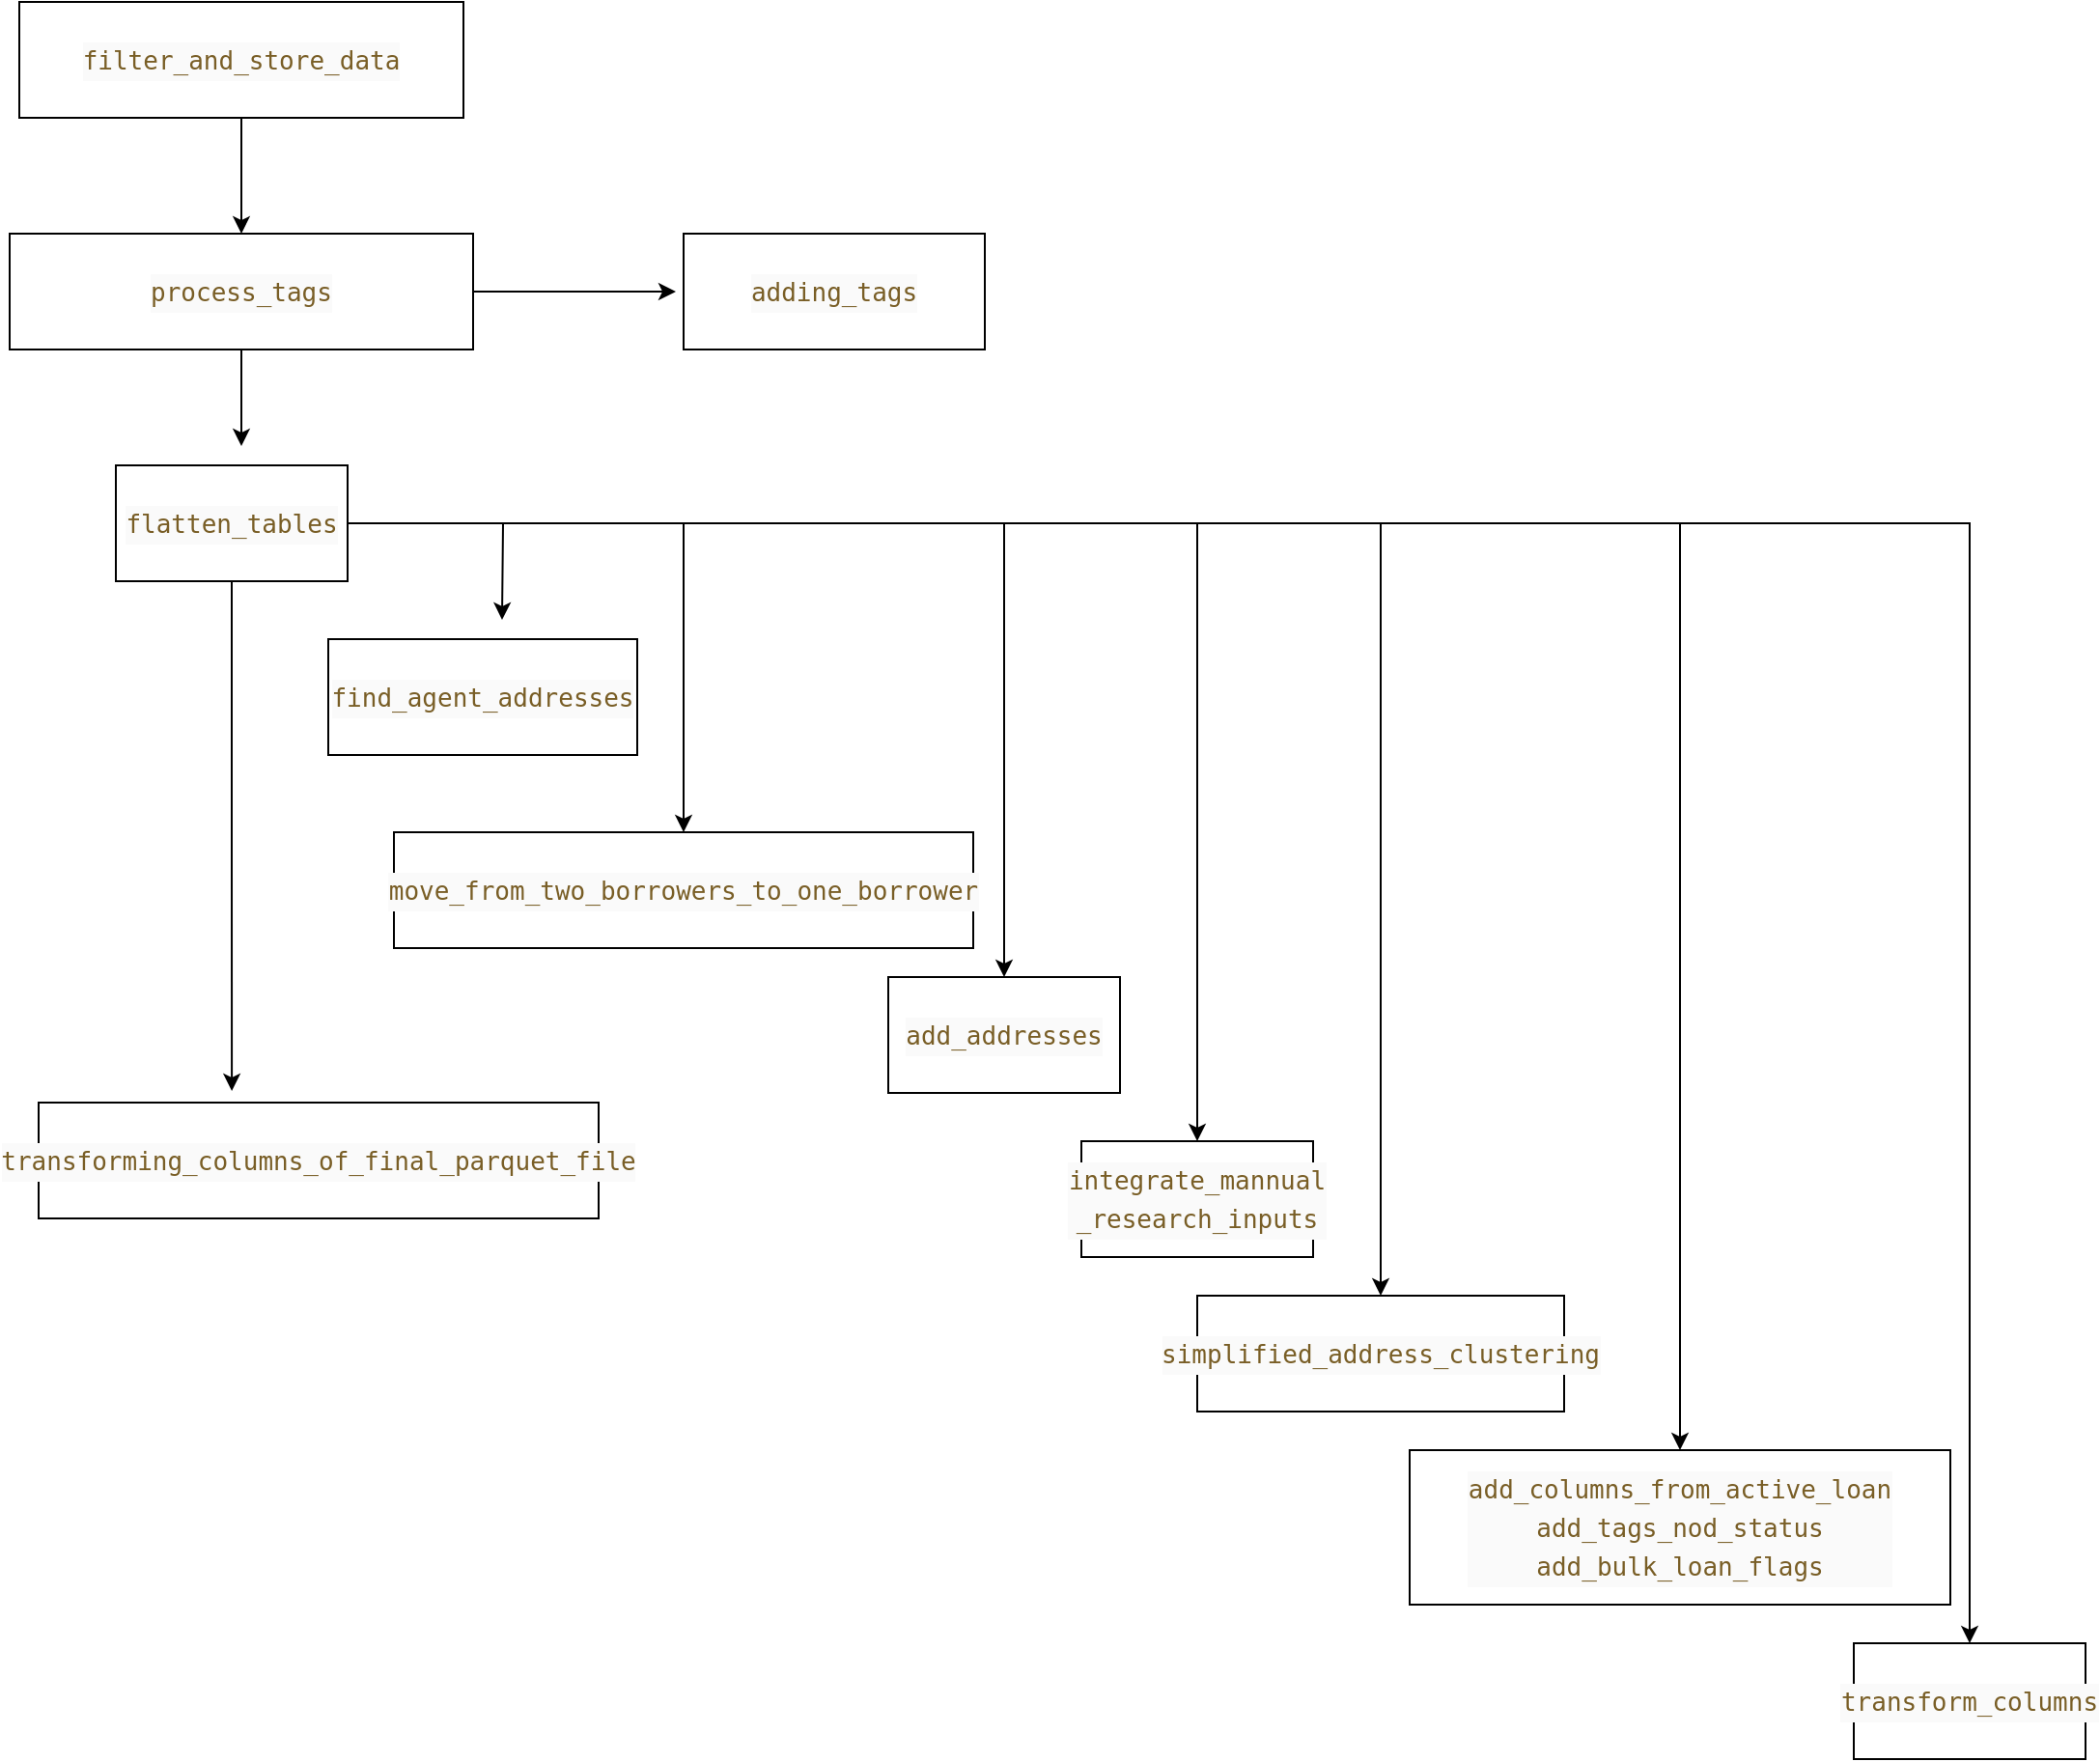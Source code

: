 <mxfile version="24.3.1" type="github">
  <diagram name="Page-1" id="T-wJN6Wx_XXJbjBmuRbo">
    <mxGraphModel dx="1434" dy="689" grid="1" gridSize="10" guides="1" tooltips="1" connect="1" arrows="1" fold="1" page="1" pageScale="1" pageWidth="827" pageHeight="1169" math="0" shadow="0">
      <root>
        <mxCell id="0" />
        <mxCell id="1" parent="0" />
        <mxCell id="xZH6s1uCZATJZxULiq4--6" style="edgeStyle=orthogonalEdgeStyle;rounded=0;orthogonalLoop=1;jettySize=auto;html=1;" edge="1" parent="1" source="xZH6s1uCZATJZxULiq4--1">
          <mxGeometry relative="1" as="geometry">
            <mxPoint x="410" y="230" as="targetPoint" />
          </mxGeometry>
        </mxCell>
        <mxCell id="xZH6s1uCZATJZxULiq4--8" style="edgeStyle=orthogonalEdgeStyle;rounded=0;orthogonalLoop=1;jettySize=auto;html=1;" edge="1" parent="1" source="xZH6s1uCZATJZxULiq4--1">
          <mxGeometry relative="1" as="geometry">
            <mxPoint x="185" y="310" as="targetPoint" />
          </mxGeometry>
        </mxCell>
        <mxCell id="xZH6s1uCZATJZxULiq4--1" value="&lt;div style=&quot;color: rgb(59, 59, 59); background-color: rgb(250, 250, 250); font-family: Menlo, Monaco, Consolas, &amp;quot;Ubuntu Mono&amp;quot;, &amp;quot;Source Code Pro&amp;quot;, monospace, &amp;quot;Droid Sans Mono&amp;quot;, &amp;quot;monospace&amp;quot;, monospace; font-size: 13px; line-height: 20px; white-space: pre;&quot;&gt;&lt;span style=&quot;color: #795e26;&quot;&gt;process_tags&lt;/span&gt;&lt;/div&gt;" style="rounded=0;whiteSpace=wrap;html=1;" vertex="1" parent="1">
          <mxGeometry x="65" y="200" width="240" height="60" as="geometry" />
        </mxCell>
        <mxCell id="xZH6s1uCZATJZxULiq4--4" style="edgeStyle=orthogonalEdgeStyle;rounded=0;orthogonalLoop=1;jettySize=auto;html=1;" edge="1" parent="1" source="xZH6s1uCZATJZxULiq4--2">
          <mxGeometry relative="1" as="geometry">
            <mxPoint x="185" y="200" as="targetPoint" />
          </mxGeometry>
        </mxCell>
        <mxCell id="xZH6s1uCZATJZxULiq4--2" value="&lt;div style=&quot;color: rgb(59, 59, 59); background-color: rgb(250, 250, 250); font-family: Menlo, Monaco, Consolas, &amp;quot;Ubuntu Mono&amp;quot;, &amp;quot;Source Code Pro&amp;quot;, monospace, &amp;quot;Droid Sans Mono&amp;quot;, &amp;quot;monospace&amp;quot;, monospace; font-size: 13px; line-height: 20px; white-space: pre;&quot;&gt;&lt;span style=&quot;color: #795e26;&quot;&gt;filter_and_store_data&lt;/span&gt;&lt;/div&gt;" style="rounded=0;whiteSpace=wrap;html=1;" vertex="1" parent="1">
          <mxGeometry x="70" y="80" width="230" height="60" as="geometry" />
        </mxCell>
        <mxCell id="xZH6s1uCZATJZxULiq4--5" value="&lt;div style=&quot;color: rgb(59, 59, 59); background-color: rgb(250, 250, 250); font-family: Menlo, Monaco, Consolas, &amp;quot;Ubuntu Mono&amp;quot;, &amp;quot;Source Code Pro&amp;quot;, monospace, &amp;quot;Droid Sans Mono&amp;quot;, &amp;quot;monospace&amp;quot;, monospace; font-size: 13px; line-height: 20px; white-space: pre;&quot;&gt;&lt;div style=&quot;line-height: 20px;&quot;&gt;&lt;span style=&quot;color: #795e26;&quot;&gt;adding_tags&lt;/span&gt;&lt;/div&gt;&lt;/div&gt;" style="rounded=0;whiteSpace=wrap;html=1;" vertex="1" parent="1">
          <mxGeometry x="414" y="200" width="156" height="60" as="geometry" />
        </mxCell>
        <mxCell id="xZH6s1uCZATJZxULiq4--14" style="edgeStyle=orthogonalEdgeStyle;rounded=0;orthogonalLoop=1;jettySize=auto;html=1;entryX=0.5;entryY=0;entryDx=0;entryDy=0;" edge="1" parent="1" source="xZH6s1uCZATJZxULiq4--7" target="xZH6s1uCZATJZxULiq4--13">
          <mxGeometry relative="1" as="geometry" />
        </mxCell>
        <mxCell id="xZH6s1uCZATJZxULiq4--17" style="edgeStyle=orthogonalEdgeStyle;rounded=0;orthogonalLoop=1;jettySize=auto;html=1;" edge="1" parent="1" source="xZH6s1uCZATJZxULiq4--7" target="xZH6s1uCZATJZxULiq4--16">
          <mxGeometry relative="1" as="geometry">
            <mxPoint x="480" y="900" as="targetPoint" />
          </mxGeometry>
        </mxCell>
        <mxCell id="xZH6s1uCZATJZxULiq4--20" style="edgeStyle=orthogonalEdgeStyle;rounded=0;orthogonalLoop=1;jettySize=auto;html=1;" edge="1" parent="1" source="xZH6s1uCZATJZxULiq4--7" target="xZH6s1uCZATJZxULiq4--19">
          <mxGeometry relative="1" as="geometry" />
        </mxCell>
        <mxCell id="xZH6s1uCZATJZxULiq4--23" style="edgeStyle=orthogonalEdgeStyle;rounded=0;orthogonalLoop=1;jettySize=auto;html=1;entryX=0.5;entryY=0;entryDx=0;entryDy=0;" edge="1" parent="1" source="xZH6s1uCZATJZxULiq4--7" target="xZH6s1uCZATJZxULiq4--21">
          <mxGeometry relative="1" as="geometry">
            <mxPoint x="670" y="911" as="targetPoint" />
          </mxGeometry>
        </mxCell>
        <mxCell id="xZH6s1uCZATJZxULiq4--27" style="edgeStyle=orthogonalEdgeStyle;rounded=0;orthogonalLoop=1;jettySize=auto;html=1;" edge="1" parent="1" source="xZH6s1uCZATJZxULiq4--7" target="xZH6s1uCZATJZxULiq4--11">
          <mxGeometry relative="1" as="geometry" />
        </mxCell>
        <mxCell id="xZH6s1uCZATJZxULiq4--28" style="edgeStyle=orthogonalEdgeStyle;rounded=0;orthogonalLoop=1;jettySize=auto;html=1;" edge="1" parent="1" source="xZH6s1uCZATJZxULiq4--7">
          <mxGeometry relative="1" as="geometry">
            <mxPoint x="320" y="400" as="targetPoint" />
          </mxGeometry>
        </mxCell>
        <mxCell id="xZH6s1uCZATJZxULiq4--31" style="edgeStyle=orthogonalEdgeStyle;rounded=0;orthogonalLoop=1;jettySize=auto;html=1;entryX=0.5;entryY=0;entryDx=0;entryDy=0;" edge="1" parent="1" source="xZH6s1uCZATJZxULiq4--7" target="xZH6s1uCZATJZxULiq4--30">
          <mxGeometry relative="1" as="geometry" />
        </mxCell>
        <mxCell id="xZH6s1uCZATJZxULiq4--7" value="&lt;div style=&quot;color: rgb(59, 59, 59); background-color: rgb(250, 250, 250); font-family: Menlo, Monaco, Consolas, &amp;quot;Ubuntu Mono&amp;quot;, &amp;quot;Source Code Pro&amp;quot;, monospace, &amp;quot;Droid Sans Mono&amp;quot;, &amp;quot;monospace&amp;quot;, monospace; font-size: 13px; line-height: 20px; white-space: pre;&quot;&gt;&lt;span style=&quot;color: #795e26;&quot;&gt;flatten_tables&lt;/span&gt;&lt;/div&gt;" style="whiteSpace=wrap;html=1;" vertex="1" parent="1">
          <mxGeometry x="120" y="320" width="120" height="60" as="geometry" />
        </mxCell>
        <mxCell id="xZH6s1uCZATJZxULiq4--9" value="&lt;div style=&quot;color: rgb(59, 59, 59); background-color: rgb(250, 250, 250); font-family: Menlo, Monaco, Consolas, &amp;quot;Ubuntu Mono&amp;quot;, &amp;quot;Source Code Pro&amp;quot;, monospace, &amp;quot;Droid Sans Mono&amp;quot;, &amp;quot;monospace&amp;quot;, monospace; font-size: 13px; line-height: 20px; white-space: pre;&quot;&gt;&lt;span style=&quot;color: #795e26;&quot;&gt;find_agent_addresses&lt;/span&gt;&lt;/div&gt;" style="rounded=0;whiteSpace=wrap;html=1;" vertex="1" parent="1">
          <mxGeometry x="230" y="410" width="160" height="60" as="geometry" />
        </mxCell>
        <mxCell id="xZH6s1uCZATJZxULiq4--11" value="&lt;div style=&quot;color: rgb(59, 59, 59); background-color: rgb(250, 250, 250); font-family: Menlo, Monaco, Consolas, &amp;quot;Ubuntu Mono&amp;quot;, &amp;quot;Source Code Pro&amp;quot;, monospace, &amp;quot;Droid Sans Mono&amp;quot;, &amp;quot;monospace&amp;quot;, monospace; font-size: 13px; line-height: 20px; white-space: pre;&quot;&gt;&lt;span style=&quot;color: #795e26;&quot;&gt;move_from_two_borrowers_to_one_borrower&lt;/span&gt;&lt;/div&gt;" style="rounded=0;whiteSpace=wrap;html=1;" vertex="1" parent="1">
          <mxGeometry x="264" y="510" width="300" height="60" as="geometry" />
        </mxCell>
        <mxCell id="xZH6s1uCZATJZxULiq4--13" value="&lt;div style=&quot;color: rgb(59, 59, 59); background-color: rgb(250, 250, 250); font-family: Menlo, Monaco, Consolas, &amp;quot;Ubuntu Mono&amp;quot;, &amp;quot;Source Code Pro&amp;quot;, monospace, &amp;quot;Droid Sans Mono&amp;quot;, &amp;quot;monospace&amp;quot;, monospace; font-size: 13px; line-height: 20px; white-space: pre;&quot;&gt;&lt;span style=&quot;color: #795e26;&quot;&gt;add_addresses&lt;/span&gt;&lt;/div&gt;" style="rounded=0;whiteSpace=wrap;html=1;" vertex="1" parent="1">
          <mxGeometry x="520" y="585" width="120" height="60" as="geometry" />
        </mxCell>
        <mxCell id="xZH6s1uCZATJZxULiq4--16" value="&lt;div style=&quot;color: rgb(59, 59, 59); background-color: rgb(250, 250, 250); font-family: Menlo, Monaco, Consolas, &amp;quot;Ubuntu Mono&amp;quot;, &amp;quot;Source Code Pro&amp;quot;, monospace, &amp;quot;Droid Sans Mono&amp;quot;, &amp;quot;monospace&amp;quot;, monospace; font-size: 13px; line-height: 20px; white-space: pre;&quot;&gt;&lt;span style=&quot;color: #795e26;&quot;&gt;integrate_mannual&lt;/span&gt;&lt;/div&gt;&lt;div style=&quot;color: rgb(59, 59, 59); background-color: rgb(250, 250, 250); font-family: Menlo, Monaco, Consolas, &amp;quot;Ubuntu Mono&amp;quot;, &amp;quot;Source Code Pro&amp;quot;, monospace, &amp;quot;Droid Sans Mono&amp;quot;, &amp;quot;monospace&amp;quot;, monospace; font-size: 13px; line-height: 20px; white-space: pre;&quot;&gt;&lt;span style=&quot;color: #795e26;&quot;&gt;_research_inputs&lt;/span&gt;&lt;/div&gt;" style="rounded=0;whiteSpace=wrap;html=1;" vertex="1" parent="1">
          <mxGeometry x="620" y="670" width="120" height="60" as="geometry" />
        </mxCell>
        <mxCell id="xZH6s1uCZATJZxULiq4--19" value="&lt;div style=&quot;color: rgb(59, 59, 59); background-color: rgb(250, 250, 250); font-family: Menlo, Monaco, Consolas, &amp;quot;Ubuntu Mono&amp;quot;, &amp;quot;Source Code Pro&amp;quot;, monospace, &amp;quot;Droid Sans Mono&amp;quot;, &amp;quot;monospace&amp;quot;, monospace; font-size: 13px; line-height: 20px; white-space: pre;&quot;&gt;&lt;span style=&quot;color: #795e26;&quot;&gt;simplified_address_clustering&lt;/span&gt;&lt;/div&gt;" style="rounded=0;whiteSpace=wrap;html=1;" vertex="1" parent="1">
          <mxGeometry x="680" y="750" width="190" height="60" as="geometry" />
        </mxCell>
        <mxCell id="xZH6s1uCZATJZxULiq4--21" value="&lt;div style=&quot;color: rgb(59, 59, 59); background-color: rgb(250, 250, 250); font-family: Menlo, Monaco, Consolas, &amp;quot;Ubuntu Mono&amp;quot;, &amp;quot;Source Code Pro&amp;quot;, monospace, &amp;quot;Droid Sans Mono&amp;quot;, &amp;quot;monospace&amp;quot;, monospace; font-size: 13px; line-height: 20px; white-space: pre;&quot;&gt;&lt;span style=&quot;color: #795e26;&quot;&gt;add_columns_from_active_loan&lt;/span&gt;&lt;/div&gt;&lt;div style=&quot;color: rgb(59, 59, 59); background-color: rgb(250, 250, 250); font-family: Menlo, Monaco, Consolas, &amp;quot;Ubuntu Mono&amp;quot;, &amp;quot;Source Code Pro&amp;quot;, monospace, &amp;quot;Droid Sans Mono&amp;quot;, &amp;quot;monospace&amp;quot;, monospace; font-size: 13px; line-height: 20px; white-space: pre;&quot;&gt;&lt;div style=&quot;line-height: 20px;&quot;&gt;&lt;span style=&quot;color: #795e26;&quot;&gt;add_tags_nod_status&lt;/span&gt;&lt;/div&gt;&lt;div style=&quot;line-height: 20px;&quot;&gt;&lt;div style=&quot;line-height: 20px;&quot;&gt;&lt;span style=&quot;color: #795e26;&quot;&gt;add_bulk_loan_flags&lt;/span&gt;&lt;/div&gt;&lt;/div&gt;&lt;/div&gt;" style="rounded=0;whiteSpace=wrap;html=1;" vertex="1" parent="1">
          <mxGeometry x="790" y="830" width="280" height="80" as="geometry" />
        </mxCell>
        <mxCell id="xZH6s1uCZATJZxULiq4--24" value="&lt;div style=&quot;color: rgb(59, 59, 59); background-color: rgb(250, 250, 250); font-family: Menlo, Monaco, Consolas, &amp;quot;Ubuntu Mono&amp;quot;, &amp;quot;Source Code Pro&amp;quot;, monospace, &amp;quot;Droid Sans Mono&amp;quot;, &amp;quot;monospace&amp;quot;, monospace; font-size: 13px; line-height: 20px; white-space: pre;&quot;&gt;&lt;span style=&quot;color: #795e26;&quot;&gt;transforming_columns_of_final_parquet_file&lt;/span&gt;&lt;/div&gt;" style="rounded=0;whiteSpace=wrap;html=1;" vertex="1" parent="1">
          <mxGeometry x="80" y="650" width="290" height="60" as="geometry" />
        </mxCell>
        <mxCell id="xZH6s1uCZATJZxULiq4--29" style="edgeStyle=orthogonalEdgeStyle;rounded=0;orthogonalLoop=1;jettySize=auto;html=1;entryX=0.345;entryY=-0.1;entryDx=0;entryDy=0;entryPerimeter=0;" edge="1" parent="1" source="xZH6s1uCZATJZxULiq4--7" target="xZH6s1uCZATJZxULiq4--24">
          <mxGeometry relative="1" as="geometry" />
        </mxCell>
        <mxCell id="xZH6s1uCZATJZxULiq4--30" value="&lt;div style=&quot;color: rgb(59, 59, 59); background-color: rgb(250, 250, 250); font-family: Menlo, Monaco, Consolas, &amp;quot;Ubuntu Mono&amp;quot;, &amp;quot;Source Code Pro&amp;quot;, monospace, &amp;quot;Droid Sans Mono&amp;quot;, &amp;quot;monospace&amp;quot;, monospace; font-size: 13px; line-height: 20px; white-space: pre;&quot;&gt;&lt;span style=&quot;color: #795e26;&quot;&gt;transform_columns&lt;/span&gt;&lt;/div&gt;" style="rounded=0;whiteSpace=wrap;html=1;" vertex="1" parent="1">
          <mxGeometry x="1020" y="930" width="120" height="60" as="geometry" />
        </mxCell>
      </root>
    </mxGraphModel>
  </diagram>
</mxfile>
